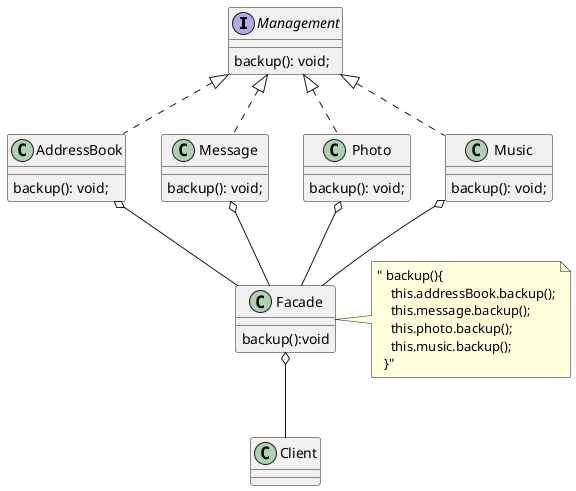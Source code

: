 @startuml Section1
interface Management {
  backup(): void;
}
class AddressBook implements Management {
  backup(): void;
}
class Message implements Management {
  backup(): void;
}
class Photo implements Management {
  backup(): void;
}
class Music implements Management {
  backup(): void;
}
class Facade {
  backup():void
}
note right of Facade :" backup(){\n\
    this.addressBook.backup();\n\
    this.message.backup();\n\
    this.photo.backup();\n\
    this.music.backup();\n\
  }"
AddressBook o-- Facade
Message o-- Facade
Photo o-- Facade
Music o-- Facade
Facade o--  Client
@enduml